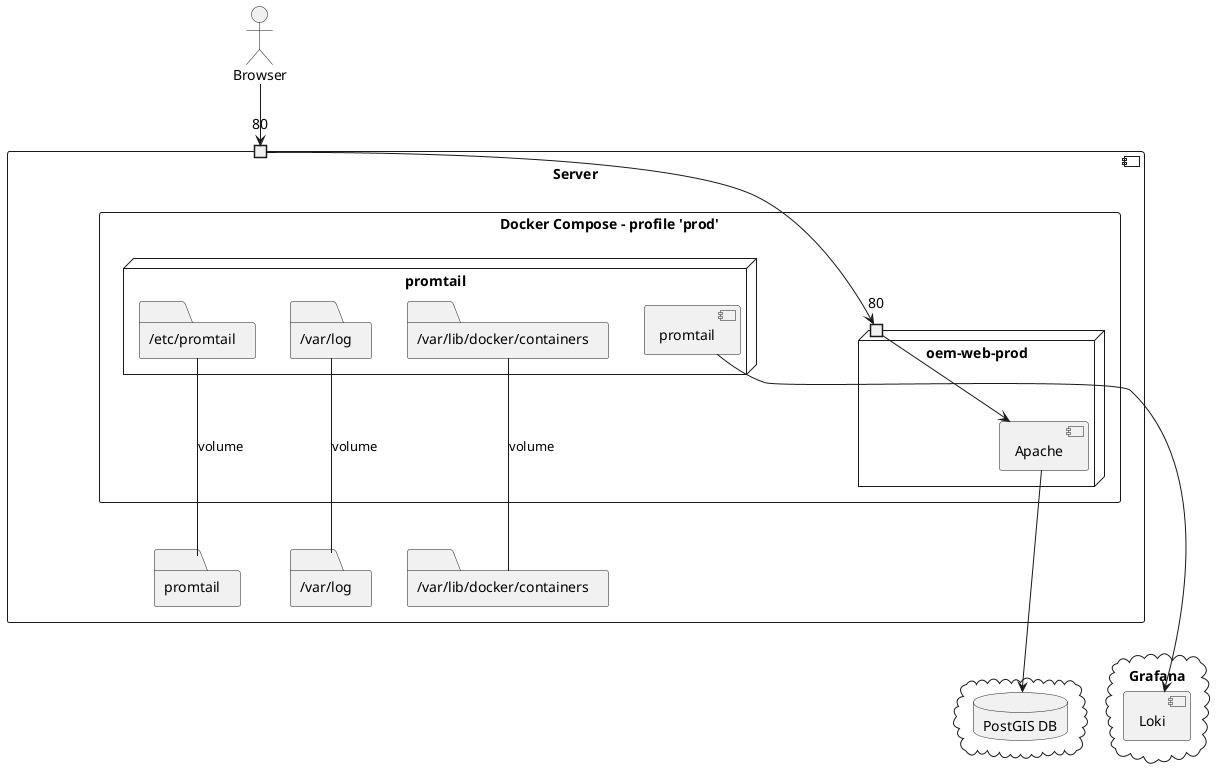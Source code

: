 @startuml prod_deployment

component Server {
  port "80" as 80docker
  rectangle "Docker Compose - profile 'prod'" as docker {
    node promtail {
      component promtail as promInst
      folder "/etc/promtail" as promRem
      folder "/var/log" as logRem
      folder "/var/lib/docker/containers" as contRem
    }
    node "oem-web-prod" {
      port "80" as 80webProd
      component Apache
    }
  }
  folder "promtail" as promLoc
  folder "/var/log" as logLoc
  folder "/var/lib/docker/containers" as contLoc
}
cloud Grafana {
  component Loki
}
actor Browser
cloud {
  database "PostGIS DB" as db
}

promRem --- promLoc : volume
logRem --- logLoc : volume
contRem --- contLoc : volume

Apache ---> db

Browser --> 80docker

80docker --> 80webProd

80webProd --> Apache
promInst ----> Loki

@enduml
